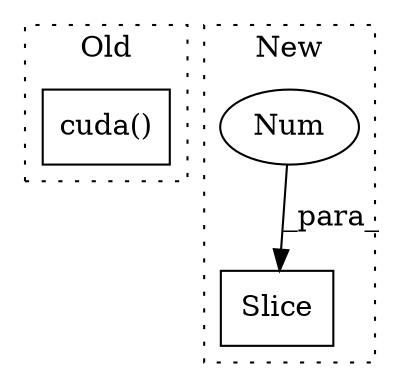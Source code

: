 digraph G {
subgraph cluster0 {
1 [label="cuda()" a="75" s="15606" l="16" shape="box"];
label = "Old";
style="dotted";
}
subgraph cluster1 {
2 [label="Slice" a="80" s="3063" l="1" shape="box"];
3 [label="Num" a="76" s="3063" l="1" shape="ellipse"];
label = "New";
style="dotted";
}
3 -> 2 [label="_para_"];
}